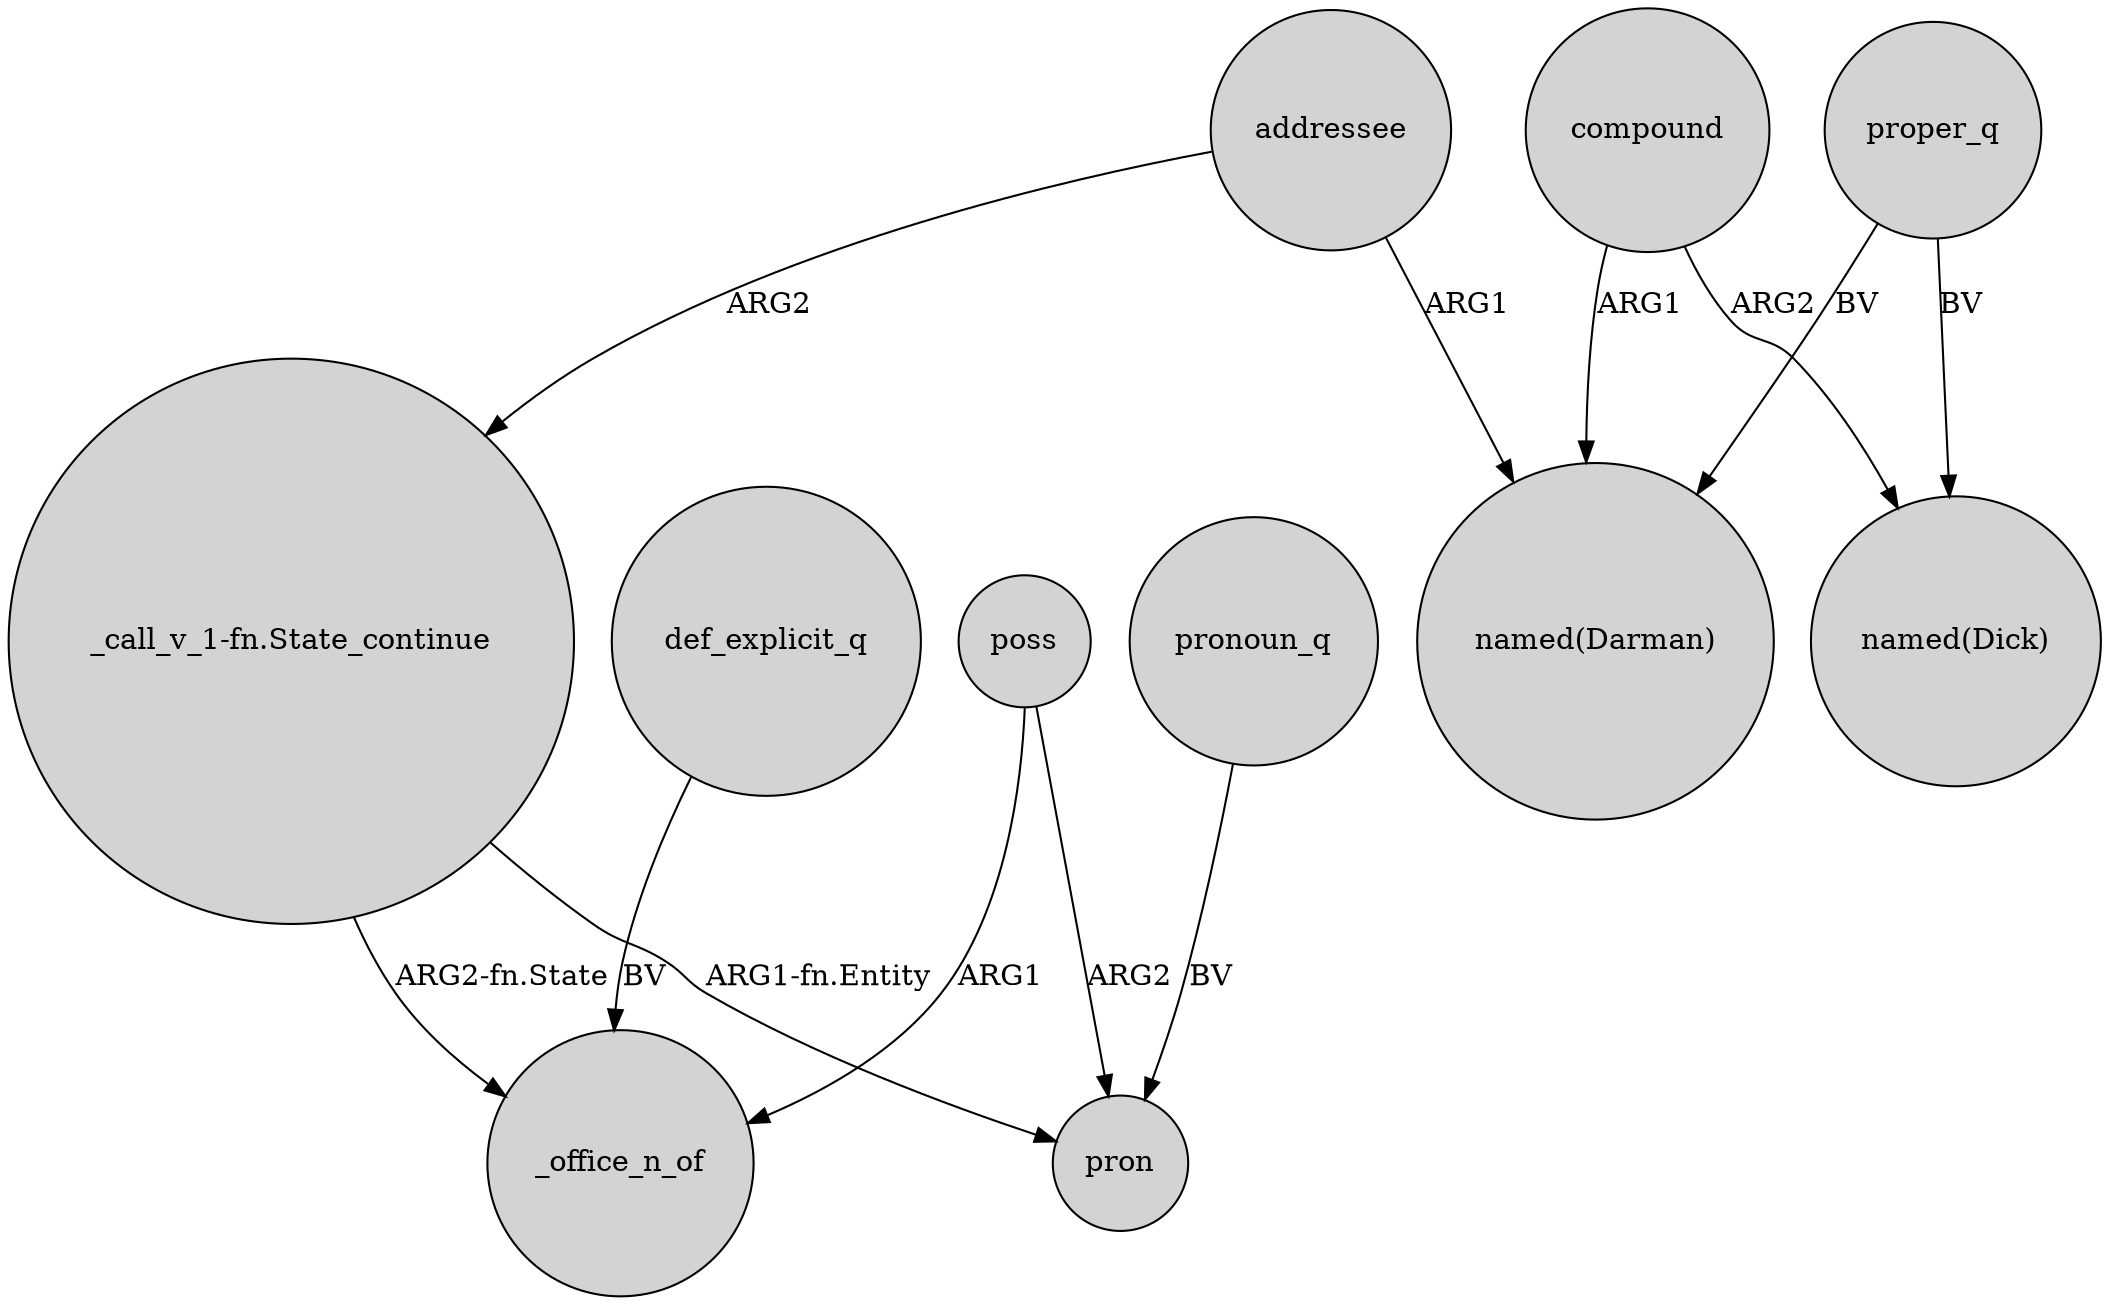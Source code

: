 digraph {
	node [shape=circle style=filled]
	"_call_v_1-fn.State_continue" -> _office_n_of [label="ARG2-fn.State"]
	proper_q -> "named(Dick)" [label=BV]
	compound -> "named(Darman)" [label=ARG1]
	proper_q -> "named(Darman)" [label=BV]
	"_call_v_1-fn.State_continue" -> pron [label="ARG1-fn.Entity"]
	def_explicit_q -> _office_n_of [label=BV]
	addressee -> "named(Darman)" [label=ARG1]
	poss -> _office_n_of [label=ARG1]
	pronoun_q -> pron [label=BV]
	compound -> "named(Dick)" [label=ARG2]
	addressee -> "_call_v_1-fn.State_continue" [label=ARG2]
	poss -> pron [label=ARG2]
}
